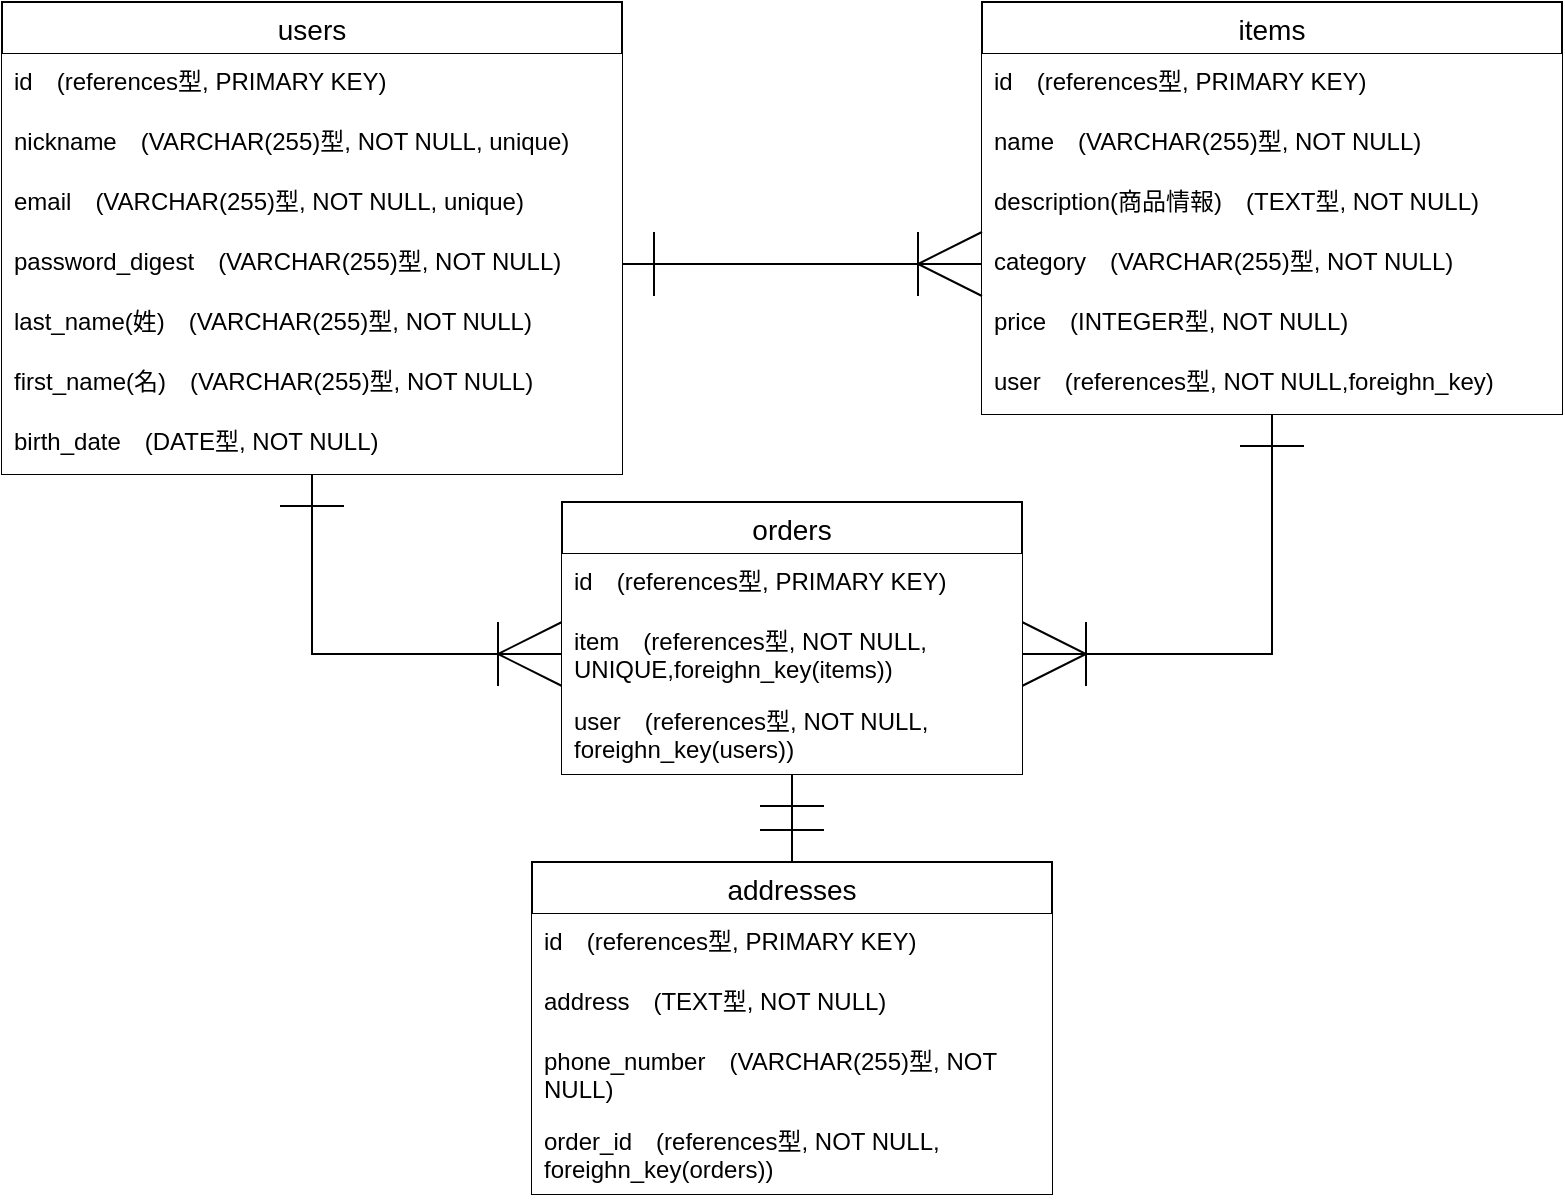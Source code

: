 <mxfile>
    <diagram id="aebUQQDbDGzBISMxwKxZ" name="ページ1">
        <mxGraphModel dx="1244" dy="662" grid="1" gridSize="10" guides="1" tooltips="1" connect="1" arrows="1" fold="1" page="1" pageScale="1" pageWidth="827" pageHeight="1169" math="0" shadow="0">
            <root>
                <mxCell id="0"/>
                <mxCell id="1" parent="0"/>
                <mxCell id="96" style="edgeStyle=none;html=1;exitX=0.5;exitY=1;exitDx=0;exitDy=0;endSize=30;startSize=30;endArrow=ERoneToMany;endFill=0;startArrow=ERone;startFill=0;entryX=0;entryY=0.5;entryDx=0;entryDy=0;jumpSize=0;rounded=0;curved=0;" parent="1" source="52" target="94" edge="1">
                    <mxGeometry relative="1" as="geometry">
                        <mxPoint x="330" y="340" as="targetPoint"/>
                        <mxPoint x="200" y="270" as="sourcePoint"/>
                        <Array as="points">
                            <mxPoint x="195" y="356"/>
                        </Array>
                    </mxGeometry>
                </mxCell>
                <mxCell id="52" value="users" style="swimlane;fontStyle=0;childLayout=stackLayout;horizontal=1;startSize=26;horizontalStack=0;resizeParent=1;resizeParentMax=0;resizeLast=0;collapsible=1;marginBottom=0;align=center;fontSize=14;" parent="1" vertex="1">
                    <mxGeometry x="40" y="30" width="310" height="236" as="geometry"/>
                </mxCell>
                <mxCell id="103" value="id　(&lt;span style=&quot;color: rgb(0, 0, 0);&quot;&gt;references&lt;/span&gt;型, PRIMARY KEY)" style="text;strokeColor=none;fillColor=default;spacingLeft=4;spacingRight=4;overflow=hidden;rotatable=0;points=[[0,0.5],[1,0.5]];portConstraint=eastwest;fontSize=12;whiteSpace=wrap;html=1;aspect=fixed;" parent="52" vertex="1">
                    <mxGeometry y="26" width="310" height="30" as="geometry"/>
                </mxCell>
                <mxCell id="54" value="nickname　(VARCHAR(255)型, NOT NULL, unique&lt;span style=&quot;background-color: transparent;&quot;&gt;)&lt;/span&gt;" style="text;strokeColor=none;fillColor=default;spacingLeft=4;spacingRight=4;overflow=hidden;rotatable=0;points=[[0,0.5],[1,0.5]];portConstraint=eastwest;fontSize=12;whiteSpace=wrap;html=1;aspect=fixed;" parent="52" vertex="1">
                    <mxGeometry y="56" width="310" height="30" as="geometry"/>
                </mxCell>
                <mxCell id="55" value="email&lt;span style=&quot;color: rgb(0, 0, 0);&quot;&gt;　(VARCHAR(255)型, NOT NULL, unique&lt;/span&gt;&lt;span style=&quot;background-color: transparent;&quot;&gt;)&lt;/span&gt;" style="text;strokeColor=none;fillColor=default;spacingLeft=4;spacingRight=4;overflow=hidden;rotatable=0;points=[[0,0.5],[1,0.5]];portConstraint=eastwest;fontSize=12;whiteSpace=wrap;html=1;" parent="52" vertex="1">
                    <mxGeometry y="86" width="310" height="30" as="geometry"/>
                </mxCell>
                <mxCell id="60" value="password_digest&lt;span style=&quot;color: rgb(0, 0, 0);&quot;&gt;　(VARCHAR(255)型, NOT NULL&lt;/span&gt;&lt;span style=&quot;background-color: transparent;&quot;&gt;)&lt;/span&gt;" style="text;strokeColor=none;fillColor=default;spacingLeft=4;spacingRight=4;overflow=hidden;rotatable=0;points=[[0,0.5],[1,0.5]];portConstraint=eastwest;fontSize=12;whiteSpace=wrap;html=1;" parent="52" vertex="1">
                    <mxGeometry y="116" width="310" height="30" as="geometry"/>
                </mxCell>
                <mxCell id="61" value="last_name(姓)&lt;span style=&quot;color: rgb(0, 0, 0);&quot;&gt;　(VARCHAR(255)型, NOT NULL&lt;/span&gt;&lt;span style=&quot;background-color: transparent;&quot;&gt;)&lt;/span&gt;" style="text;strokeColor=none;fillColor=default;spacingLeft=4;spacingRight=4;overflow=hidden;rotatable=0;points=[[0,0.5],[1,0.5]];portConstraint=eastwest;fontSize=12;whiteSpace=wrap;html=1;" parent="52" vertex="1">
                    <mxGeometry y="146" width="310" height="30" as="geometry"/>
                </mxCell>
                <mxCell id="62" value="first_name(名)&lt;span style=&quot;color: rgb(0, 0, 0);&quot;&gt;　(VARCHAR(255)型, NOT NULL&lt;/span&gt;&lt;span style=&quot;background-color: transparent;&quot;&gt;)&lt;/span&gt;" style="text;strokeColor=none;fillColor=default;spacingLeft=4;spacingRight=4;overflow=hidden;rotatable=0;points=[[0,0.5],[1,0.5]];portConstraint=eastwest;fontSize=12;whiteSpace=wrap;html=1;" parent="52" vertex="1">
                    <mxGeometry y="176" width="310" height="30" as="geometry"/>
                </mxCell>
                <mxCell id="65" value="birth_date&lt;span style=&quot;color: rgb(0, 0, 0);&quot;&gt;　(DATE型, NOT NULL&lt;/span&gt;&lt;span style=&quot;background-color: transparent;&quot;&gt;)&lt;/span&gt;" style="text;strokeColor=none;fillColor=default;spacingLeft=4;spacingRight=4;overflow=hidden;rotatable=0;points=[[0,0.5],[1,0.5]];portConstraint=eastwest;fontSize=12;whiteSpace=wrap;html=1;" parent="52" vertex="1">
                    <mxGeometry y="206" width="310" height="30" as="geometry"/>
                </mxCell>
                <mxCell id="100" style="edgeStyle=none;html=1;exitX=0.5;exitY=1;exitDx=0;exitDy=0;entryX=1;entryY=0.5;entryDx=0;entryDy=0;endSize=30;startSize=30;endArrow=ERoneToMany;endFill=0;startArrow=ERone;startFill=0;rounded=0;curved=0;" parent="1" source="66" target="94" edge="1">
                    <mxGeometry relative="1" as="geometry">
                        <mxPoint x="650" y="350" as="targetPoint"/>
                        <Array as="points">
                            <mxPoint x="675" y="356"/>
                        </Array>
                    </mxGeometry>
                </mxCell>
                <mxCell id="66" value="items" style="swimlane;fontStyle=0;childLayout=stackLayout;horizontal=1;startSize=26;horizontalStack=0;resizeParent=1;resizeParentMax=0;resizeLast=0;collapsible=1;marginBottom=0;align=center;fontSize=14;" parent="1" vertex="1">
                    <mxGeometry x="530" y="30" width="290" height="206" as="geometry"/>
                </mxCell>
                <mxCell id="104" value="&lt;span style=&quot;color: rgb(0, 0, 0);&quot;&gt;id　(&lt;span style=&quot;color: rgb(0, 0, 0);&quot;&gt;references&lt;/span&gt;型, PRIMARY KEY)&lt;/span&gt;" style="text;strokeColor=none;fillColor=default;spacingLeft=4;spacingRight=4;overflow=hidden;rotatable=0;points=[[0,0.5],[1,0.5]];portConstraint=eastwest;fontSize=12;whiteSpace=wrap;html=1;" parent="66" vertex="1">
                    <mxGeometry y="26" width="290" height="30" as="geometry"/>
                </mxCell>
                <mxCell id="68" value="name&lt;span style=&quot;color: rgb(0, 0, 0);&quot;&gt;　(VARCHAR(255)型, NOT NULL&lt;/span&gt;&lt;span style=&quot;background-color: transparent;&quot;&gt;)&lt;/span&gt;" style="text;strokeColor=none;fillColor=default;spacingLeft=4;spacingRight=4;overflow=hidden;rotatable=0;points=[[0,0.5],[1,0.5]];portConstraint=eastwest;fontSize=12;whiteSpace=wrap;html=1;" parent="66" vertex="1">
                    <mxGeometry y="56" width="290" height="30" as="geometry"/>
                </mxCell>
                <mxCell id="69" value="description(商品情報)&lt;span style=&quot;color: rgb(0, 0, 0);&quot;&gt;　(TEXT型, NOT NULL&lt;/span&gt;&lt;span style=&quot;background-color: transparent;&quot;&gt;)&lt;/span&gt;" style="text;strokeColor=none;fillColor=default;spacingLeft=4;spacingRight=4;overflow=hidden;rotatable=0;points=[[0,0.5],[1,0.5]];portConstraint=eastwest;fontSize=12;whiteSpace=wrap;html=1;" parent="66" vertex="1">
                    <mxGeometry y="86" width="290" height="30" as="geometry"/>
                </mxCell>
                <mxCell id="70" value="category&lt;span style=&quot;color: rgb(0, 0, 0);&quot;&gt;　(VARCHAR(255)型, NOT NULL&lt;/span&gt;&lt;span style=&quot;background-color: transparent;&quot;&gt;)&lt;/span&gt;" style="text;strokeColor=none;fillColor=default;spacingLeft=4;spacingRight=4;overflow=hidden;rotatable=0;points=[[0,0.5],[1,0.5]];portConstraint=eastwest;fontSize=12;whiteSpace=wrap;html=1;" parent="66" vertex="1">
                    <mxGeometry y="116" width="290" height="30" as="geometry"/>
                </mxCell>
                <mxCell id="71" value="price&lt;span style=&quot;color: rgb(0, 0, 0);&quot;&gt;　(INTEGER型, NOT NULL&lt;/span&gt;&lt;span style=&quot;background-color: transparent;&quot;&gt;)&lt;/span&gt;" style="text;strokeColor=none;fillColor=default;spacingLeft=4;spacingRight=4;overflow=hidden;rotatable=0;points=[[0,0.5],[1,0.5]];portConstraint=eastwest;fontSize=12;whiteSpace=wrap;html=1;" parent="66" vertex="1">
                    <mxGeometry y="146" width="290" height="30" as="geometry"/>
                </mxCell>
                <mxCell id="72" value="user&lt;span style=&quot;color: rgb(0, 0, 0);&quot;&gt;　(references&lt;/span&gt;&lt;span style=&quot;color: rgb(0, 0, 0);&quot;&gt;&lt;span style=&quot;color: rgb(0, 0, 0); background-color: transparent;&quot;&gt;型, NOT NULL,&lt;/span&gt;&lt;span style=&quot;color: rgb(0, 0, 0);&quot;&gt;foreighn_key&lt;/span&gt;&lt;span style=&quot;color: light-dark(rgb(0, 0, 0), rgb(237, 237, 237)); background-color: transparent;&quot;&gt;)&lt;/span&gt;&lt;br&gt;&lt;/span&gt;" style="text;strokeColor=none;fillColor=default;spacingLeft=4;spacingRight=4;overflow=hidden;rotatable=0;points=[[0,0.5],[1,0.5]];portConstraint=eastwest;fontSize=12;whiteSpace=wrap;html=1;" parent="66" vertex="1">
                    <mxGeometry y="176" width="290" height="30" as="geometry"/>
                </mxCell>
                <mxCell id="76" value="orders" style="swimlane;fontStyle=0;childLayout=stackLayout;horizontal=1;startSize=26;horizontalStack=0;resizeParent=1;resizeParentMax=0;resizeLast=0;collapsible=1;marginBottom=0;align=center;fontSize=14;" parent="1" vertex="1">
                    <mxGeometry x="320" y="280" width="230" height="136" as="geometry"/>
                </mxCell>
                <mxCell id="105" value="&lt;span style=&quot;color: rgb(0, 0, 0);&quot;&gt;id　(&lt;span style=&quot;color: rgb(0, 0, 0);&quot;&gt;references&lt;/span&gt;型, PRIMARY KEY)&lt;/span&gt;" style="text;strokeColor=none;fillColor=default;spacingLeft=4;spacingRight=4;overflow=hidden;rotatable=0;points=[[0,0.5],[1,0.5]];portConstraint=eastwest;fontSize=12;whiteSpace=wrap;html=1;" parent="76" vertex="1">
                    <mxGeometry y="26" width="230" height="30" as="geometry"/>
                </mxCell>
                <mxCell id="94" value="item&lt;span style=&quot;color: rgb(0, 0, 0);&quot;&gt;　(&lt;span style=&quot;color: rgb(0, 0, 0);&quot;&gt;references&lt;/span&gt;型, NOT NULL,&lt;/span&gt;&lt;div&gt;&lt;span style=&quot;color: rgb(0, 0, 0);&quot;&gt;UNIQUE,&lt;span style=&quot;color: rgb(0, 0, 0);&quot;&gt;foreighn_key&lt;/span&gt;(items)&lt;/span&gt;&lt;span style=&quot;background-color: transparent;&quot;&gt;)&lt;/span&gt;&lt;/div&gt;" style="text;strokeColor=none;fillColor=default;spacingLeft=4;spacingRight=4;overflow=hidden;rotatable=0;points=[[0,0.5],[1,0.5]];portConstraint=eastwest;fontSize=12;whiteSpace=wrap;html=1;" parent="76" vertex="1">
                    <mxGeometry y="56" width="230" height="40" as="geometry"/>
                </mxCell>
                <mxCell id="82" value="user&lt;span style=&quot;color: rgb(0, 0, 0);&quot;&gt;　(&lt;span style=&quot;color: rgb(0, 0, 0);&quot;&gt;references&lt;/span&gt;型, NOT NULL,&lt;br&gt;&lt;/span&gt;&lt;div&gt;&lt;span style=&quot;color: rgb(0, 0, 0);&quot;&gt;&lt;span style=&quot;color: rgb(0, 0, 0); background-color: transparent;&quot;&gt;foreighn_key&lt;/span&gt;(users)&lt;/span&gt;&lt;span style=&quot;background-color: transparent;&quot;&gt;)&lt;/span&gt;&lt;/div&gt;" style="text;strokeColor=none;fillColor=default;spacingLeft=4;spacingRight=4;overflow=hidden;rotatable=0;points=[[0,0.5],[1,0.5]];portConstraint=eastwest;fontSize=12;whiteSpace=wrap;html=1;align=left;" parent="76" vertex="1">
                    <mxGeometry y="96" width="230" height="40" as="geometry"/>
                </mxCell>
                <mxCell id="102" style="edgeStyle=none;html=1;entryX=0.5;entryY=1;entryDx=0;entryDy=0;endSize=30;startSize=30;endArrow=ERone;endFill=0;startArrow=ERone;startFill=0;" parent="1" source="84" target="76" edge="1">
                    <mxGeometry relative="1" as="geometry"/>
                </mxCell>
                <mxCell id="84" value="addresses" style="swimlane;fontStyle=0;childLayout=stackLayout;horizontal=1;startSize=26;horizontalStack=0;resizeParent=1;resizeParentMax=0;resizeLast=0;collapsible=1;marginBottom=0;align=center;fontSize=14;" parent="1" vertex="1">
                    <mxGeometry x="305" y="460" width="260" height="166" as="geometry"/>
                </mxCell>
                <mxCell id="106" value="&lt;span style=&quot;color: rgb(0, 0, 0);&quot;&gt;id　(&lt;span style=&quot;color: rgb(0, 0, 0);&quot;&gt;references&lt;/span&gt;型, PRIMARY KEY)&lt;/span&gt;" style="text;strokeColor=none;fillColor=default;spacingLeft=4;spacingRight=4;overflow=hidden;rotatable=0;points=[[0,0.5],[1,0.5]];portConstraint=eastwest;fontSize=12;whiteSpace=wrap;html=1;" parent="84" vertex="1">
                    <mxGeometry y="26" width="260" height="30" as="geometry"/>
                </mxCell>
                <mxCell id="86" value="address&lt;span style=&quot;color: rgb(0, 0, 0);&quot;&gt;　(TEXT型, NOT NULL&lt;/span&gt;&lt;span style=&quot;background-color: transparent;&quot;&gt;)&lt;/span&gt;" style="text;strokeColor=none;fillColor=default;spacingLeft=4;spacingRight=4;overflow=hidden;rotatable=0;points=[[0,0.5],[1,0.5]];portConstraint=eastwest;fontSize=12;whiteSpace=wrap;html=1;" parent="84" vertex="1">
                    <mxGeometry y="56" width="260" height="30" as="geometry"/>
                </mxCell>
                <mxCell id="87" value="phone_number&lt;span style=&quot;color: rgb(0, 0, 0);&quot;&gt;　(VARCHAR(255)型, NOT NULL&lt;/span&gt;&lt;span style=&quot;background-color: transparent;&quot;&gt;)&lt;/span&gt;" style="text;strokeColor=none;fillColor=default;spacingLeft=4;spacingRight=4;overflow=hidden;rotatable=0;points=[[0,0.5],[1,0.5]];portConstraint=eastwest;fontSize=12;whiteSpace=wrap;html=1;" parent="84" vertex="1">
                    <mxGeometry y="86" width="260" height="40" as="geometry"/>
                </mxCell>
                <mxCell id="88" value="order_id&lt;span style=&quot;color: rgb(0, 0, 0);&quot;&gt;　(&lt;span style=&quot;color: rgb(0, 0, 0);&quot;&gt;references&lt;/span&gt;型, NOT NULL,&lt;/span&gt;&lt;div&gt;&lt;div&gt;&lt;span style=&quot;color: rgb(0, 0, 0);&quot;&gt;foreighn_key(orders)&lt;/span&gt;&lt;span style=&quot;background-color: transparent;&quot;&gt;)&lt;/span&gt;&lt;/div&gt;&lt;/div&gt;" style="text;strokeColor=none;fillColor=default;spacingLeft=4;spacingRight=4;overflow=hidden;rotatable=0;points=[[0,0.5],[1,0.5]];portConstraint=eastwest;fontSize=12;whiteSpace=wrap;html=1;" parent="84" vertex="1">
                    <mxGeometry y="126" width="260" height="40" as="geometry"/>
                </mxCell>
                <mxCell id="92" style="edgeStyle=none;html=1;exitX=1;exitY=0.5;exitDx=0;exitDy=0;entryX=0;entryY=0.5;entryDx=0;entryDy=0;endArrow=ERoneToMany;endFill=0;strokeWidth=1;endSize=30;startArrow=ERone;startFill=0;startSize=30;" parent="1" source="60" target="70" edge="1">
                    <mxGeometry relative="1" as="geometry"/>
                </mxCell>
            </root>
        </mxGraphModel>
    </diagram>
</mxfile>
